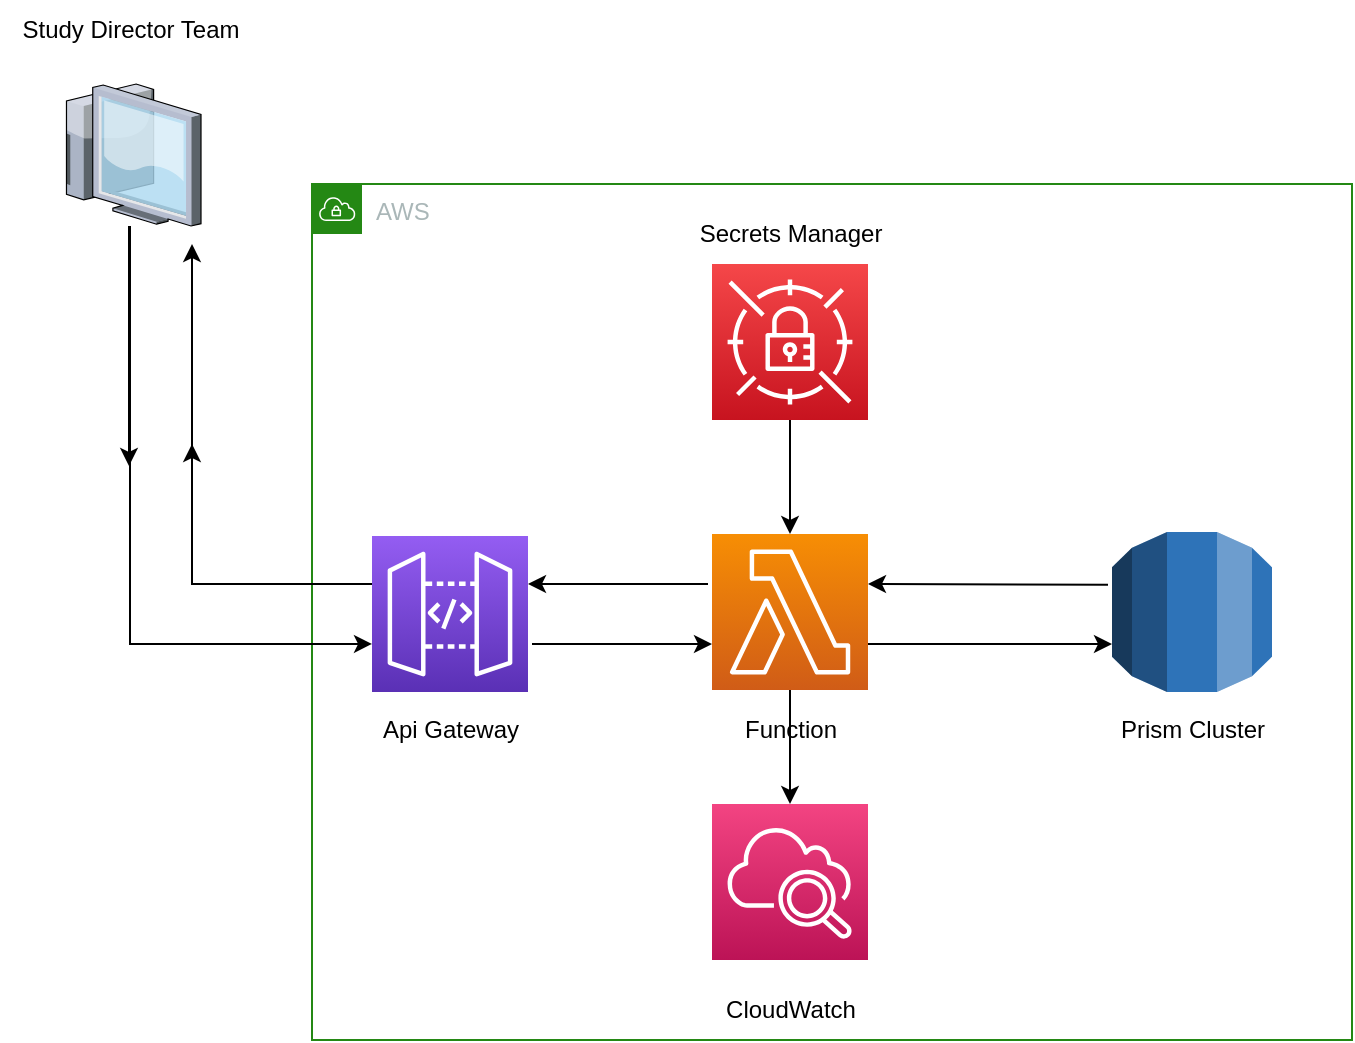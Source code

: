 <mxfile version="21.7.2" type="github">
  <diagram name="Page-1" id="lmvFxrXdW7bQYbTT4U31">
    <mxGraphModel dx="1515" dy="962" grid="1" gridSize="10" guides="1" tooltips="1" connect="1" arrows="1" fold="1" page="1" pageScale="1" pageWidth="850" pageHeight="1100" math="0" shadow="0">
      <root>
        <mxCell id="0" />
        <mxCell id="1" parent="0" />
        <mxCell id="aT2TBSqFYm2RIzVvZyf7-1" value="AWS" style="points=[[0,0],[0.25,0],[0.5,0],[0.75,0],[1,0],[1,0.25],[1,0.5],[1,0.75],[1,1],[0.75,1],[0.5,1],[0.25,1],[0,1],[0,0.75],[0,0.5],[0,0.25]];outlineConnect=0;gradientColor=none;html=1;whiteSpace=wrap;fontSize=12;fontStyle=0;container=1;pointerEvents=0;collapsible=0;recursiveResize=0;shape=mxgraph.aws4.group;grIcon=mxgraph.aws4.group_vpc;strokeColor=#248814;fillColor=none;verticalAlign=top;align=left;spacingLeft=30;fontColor=#AAB7B8;dashed=0;" vertex="1" parent="1">
          <mxGeometry x="210" y="280" width="520" height="428" as="geometry" />
        </mxCell>
        <mxCell id="aT2TBSqFYm2RIzVvZyf7-2" value="" style="outlineConnect=0;dashed=0;verticalLabelPosition=bottom;verticalAlign=top;align=center;html=1;shape=mxgraph.aws3.rds;fillColor=#2E73B8;gradientColor=none;" vertex="1" parent="aT2TBSqFYm2RIzVvZyf7-1">
          <mxGeometry x="400" y="174" width="80" height="80" as="geometry" />
        </mxCell>
        <mxCell id="aT2TBSqFYm2RIzVvZyf7-17" style="edgeStyle=orthogonalEdgeStyle;rounded=0;orthogonalLoop=1;jettySize=auto;html=1;entryX=0.5;entryY=0;entryDx=0;entryDy=0;entryPerimeter=0;" edge="1" parent="aT2TBSqFYm2RIzVvZyf7-1" source="aT2TBSqFYm2RIzVvZyf7-4" target="aT2TBSqFYm2RIzVvZyf7-6">
          <mxGeometry relative="1" as="geometry" />
        </mxCell>
        <mxCell id="aT2TBSqFYm2RIzVvZyf7-4" value="" style="sketch=0;points=[[0,0,0],[0.25,0,0],[0.5,0,0],[0.75,0,0],[1,0,0],[0,1,0],[0.25,1,0],[0.5,1,0],[0.75,1,0],[1,1,0],[0,0.25,0],[0,0.5,0],[0,0.75,0],[1,0.25,0],[1,0.5,0],[1,0.75,0]];outlineConnect=0;fontColor=#232F3E;gradientColor=#F54749;gradientDirection=north;fillColor=#C7131F;strokeColor=#ffffff;dashed=0;verticalLabelPosition=bottom;verticalAlign=top;align=center;html=1;fontSize=12;fontStyle=0;aspect=fixed;shape=mxgraph.aws4.resourceIcon;resIcon=mxgraph.aws4.secrets_manager;" vertex="1" parent="aT2TBSqFYm2RIzVvZyf7-1">
          <mxGeometry x="200" y="40" width="78" height="78" as="geometry" />
        </mxCell>
        <mxCell id="aT2TBSqFYm2RIzVvZyf7-15" style="edgeStyle=orthogonalEdgeStyle;rounded=0;orthogonalLoop=1;jettySize=auto;html=1;" edge="1" parent="aT2TBSqFYm2RIzVvZyf7-1">
          <mxGeometry relative="1" as="geometry">
            <mxPoint x="278" y="230" as="sourcePoint" />
            <mxPoint x="400" y="230" as="targetPoint" />
            <Array as="points">
              <mxPoint x="340" y="230" />
              <mxPoint x="340" y="230" />
            </Array>
          </mxGeometry>
        </mxCell>
        <mxCell id="aT2TBSqFYm2RIzVvZyf7-18" style="edgeStyle=orthogonalEdgeStyle;rounded=0;orthogonalLoop=1;jettySize=auto;html=1;exitX=0.5;exitY=1;exitDx=0;exitDy=0;exitPerimeter=0;" edge="1" parent="aT2TBSqFYm2RIzVvZyf7-1" source="aT2TBSqFYm2RIzVvZyf7-6" target="aT2TBSqFYm2RIzVvZyf7-7">
          <mxGeometry relative="1" as="geometry" />
        </mxCell>
        <mxCell id="aT2TBSqFYm2RIzVvZyf7-6" value="" style="sketch=0;points=[[0,0,0],[0.25,0,0],[0.5,0,0],[0.75,0,0],[1,0,0],[0,1,0],[0.25,1,0],[0.5,1,0],[0.75,1,0],[1,1,0],[0,0.25,0],[0,0.5,0],[0,0.75,0],[1,0.25,0],[1,0.5,0],[1,0.75,0]];outlineConnect=0;fontColor=#232F3E;gradientColor=#F78E04;gradientDirection=north;fillColor=#D05C17;strokeColor=#ffffff;dashed=0;verticalLabelPosition=bottom;verticalAlign=top;align=center;html=1;fontSize=12;fontStyle=0;aspect=fixed;shape=mxgraph.aws4.resourceIcon;resIcon=mxgraph.aws4.lambda;" vertex="1" parent="aT2TBSqFYm2RIzVvZyf7-1">
          <mxGeometry x="200" y="175" width="78" height="78" as="geometry" />
        </mxCell>
        <mxCell id="aT2TBSqFYm2RIzVvZyf7-7" value="" style="sketch=0;points=[[0,0,0],[0.25,0,0],[0.5,0,0],[0.75,0,0],[1,0,0],[0,1,0],[0.25,1,0],[0.5,1,0],[0.75,1,0],[1,1,0],[0,0.25,0],[0,0.5,0],[0,0.75,0],[1,0.25,0],[1,0.5,0],[1,0.75,0]];points=[[0,0,0],[0.25,0,0],[0.5,0,0],[0.75,0,0],[1,0,0],[0,1,0],[0.25,1,0],[0.5,1,0],[0.75,1,0],[1,1,0],[0,0.25,0],[0,0.5,0],[0,0.75,0],[1,0.25,0],[1,0.5,0],[1,0.75,0]];outlineConnect=0;fontColor=#232F3E;gradientColor=#F34482;gradientDirection=north;fillColor=#BC1356;strokeColor=#ffffff;dashed=0;verticalLabelPosition=bottom;verticalAlign=top;align=center;html=1;fontSize=12;fontStyle=0;aspect=fixed;shape=mxgraph.aws4.resourceIcon;resIcon=mxgraph.aws4.cloudwatch_2;" vertex="1" parent="aT2TBSqFYm2RIzVvZyf7-1">
          <mxGeometry x="200" y="310" width="78" height="78" as="geometry" />
        </mxCell>
        <mxCell id="aT2TBSqFYm2RIzVvZyf7-19" value="" style="endArrow=classic;html=1;rounded=0;exitX=0;exitY=0.78;exitDx=0;exitDy=0;exitPerimeter=0;" edge="1" parent="aT2TBSqFYm2RIzVvZyf7-1">
          <mxGeometry width="50" height="50" relative="1" as="geometry">
            <mxPoint x="398" y="200.4" as="sourcePoint" />
            <mxPoint x="278" y="200" as="targetPoint" />
            <Array as="points" />
          </mxGeometry>
        </mxCell>
        <mxCell id="aT2TBSqFYm2RIzVvZyf7-21" value="" style="endArrow=classic;html=1;rounded=0;" edge="1" parent="aT2TBSqFYm2RIzVvZyf7-1">
          <mxGeometry width="50" height="50" relative="1" as="geometry">
            <mxPoint x="198" y="200" as="sourcePoint" />
            <mxPoint x="108" y="200" as="targetPoint" />
            <Array as="points" />
          </mxGeometry>
        </mxCell>
        <mxCell id="aT2TBSqFYm2RIzVvZyf7-20" value="" style="endArrow=classic;html=1;rounded=0;" edge="1" parent="aT2TBSqFYm2RIzVvZyf7-1">
          <mxGeometry width="50" height="50" relative="1" as="geometry">
            <mxPoint x="110" y="230" as="sourcePoint" />
            <mxPoint x="200" y="230" as="targetPoint" />
          </mxGeometry>
        </mxCell>
        <mxCell id="aT2TBSqFYm2RIzVvZyf7-25" value="Prism Cluster" style="text;html=1;align=center;verticalAlign=middle;resizable=0;points=[];autosize=1;strokeColor=none;fillColor=none;" vertex="1" parent="aT2TBSqFYm2RIzVvZyf7-1">
          <mxGeometry x="390" y="258" width="100" height="30" as="geometry" />
        </mxCell>
        <mxCell id="aT2TBSqFYm2RIzVvZyf7-26" value="Function" style="text;html=1;align=center;verticalAlign=middle;resizable=0;points=[];autosize=1;strokeColor=none;fillColor=none;" vertex="1" parent="aT2TBSqFYm2RIzVvZyf7-1">
          <mxGeometry x="204" y="258" width="70" height="30" as="geometry" />
        </mxCell>
        <mxCell id="aT2TBSqFYm2RIzVvZyf7-27" value="CloudWatch" style="text;html=1;align=center;verticalAlign=middle;resizable=0;points=[];autosize=1;strokeColor=none;fillColor=none;" vertex="1" parent="aT2TBSqFYm2RIzVvZyf7-1">
          <mxGeometry x="194" y="398" width="90" height="30" as="geometry" />
        </mxCell>
        <mxCell id="aT2TBSqFYm2RIzVvZyf7-28" value="Secrets Manager" style="text;html=1;align=center;verticalAlign=middle;resizable=0;points=[];autosize=1;strokeColor=none;fillColor=none;" vertex="1" parent="aT2TBSqFYm2RIzVvZyf7-1">
          <mxGeometry x="184" y="10" width="110" height="30" as="geometry" />
        </mxCell>
        <mxCell id="aT2TBSqFYm2RIzVvZyf7-8" value="" style="sketch=0;points=[[0,0,0],[0.25,0,0],[0.5,0,0],[0.75,0,0],[1,0,0],[0,1,0],[0.25,1,0],[0.5,1,0],[0.75,1,0],[1,1,0],[0,0.25,0],[0,0.5,0],[0,0.75,0],[1,0.25,0],[1,0.5,0],[1,0.75,0]];outlineConnect=0;fontColor=#232F3E;gradientColor=#945DF2;gradientDirection=north;fillColor=#5A30B5;strokeColor=#ffffff;dashed=0;verticalLabelPosition=bottom;verticalAlign=top;align=center;html=1;fontSize=12;fontStyle=0;aspect=fixed;shape=mxgraph.aws4.resourceIcon;resIcon=mxgraph.aws4.api_gateway;" vertex="1" parent="aT2TBSqFYm2RIzVvZyf7-1">
          <mxGeometry x="30" y="176" width="78" height="78" as="geometry" />
        </mxCell>
        <mxCell id="aT2TBSqFYm2RIzVvZyf7-29" value="Api Gateway" style="text;html=1;align=center;verticalAlign=middle;resizable=0;points=[];autosize=1;strokeColor=none;fillColor=none;" vertex="1" parent="aT2TBSqFYm2RIzVvZyf7-1">
          <mxGeometry x="24" y="258" width="90" height="30" as="geometry" />
        </mxCell>
        <mxCell id="aT2TBSqFYm2RIzVvZyf7-9" value="" style="verticalLabelPosition=bottom;sketch=0;aspect=fixed;html=1;verticalAlign=top;strokeColor=none;align=center;outlineConnect=0;shape=mxgraph.citrix.thin_client;" vertex="1" parent="1">
          <mxGeometry x="83.5" y="230" width="71" height="71" as="geometry" />
        </mxCell>
        <mxCell id="aT2TBSqFYm2RIzVvZyf7-30" value="Study Director Team" style="text;html=1;align=center;verticalAlign=middle;resizable=0;points=[];autosize=1;strokeColor=none;fillColor=none;" vertex="1" parent="1">
          <mxGeometry x="54" y="188" width="130" height="30" as="geometry" />
        </mxCell>
        <mxCell id="aT2TBSqFYm2RIzVvZyf7-32" value="" style="endArrow=classic;html=1;rounded=0;entryX=0;entryY=0.692;entryDx=0;entryDy=0;entryPerimeter=0;" edge="1" parent="1" source="aT2TBSqFYm2RIzVvZyf7-9" target="aT2TBSqFYm2RIzVvZyf7-8">
          <mxGeometry width="50" height="50" relative="1" as="geometry">
            <mxPoint x="400" y="510" as="sourcePoint" />
            <mxPoint x="119" y="480" as="targetPoint" />
            <Array as="points">
              <mxPoint x="119" y="510" />
            </Array>
          </mxGeometry>
        </mxCell>
        <mxCell id="aT2TBSqFYm2RIzVvZyf7-33" value="" style="endArrow=classic;html=1;rounded=0;" edge="1" parent="1">
          <mxGeometry width="50" height="50" relative="1" as="geometry">
            <mxPoint x="240" y="480" as="sourcePoint" />
            <mxPoint x="150" y="310" as="targetPoint" />
            <Array as="points">
              <mxPoint x="150" y="480" />
            </Array>
          </mxGeometry>
        </mxCell>
        <mxCell id="aT2TBSqFYm2RIzVvZyf7-34" value="" style="endArrow=classic;html=1;rounded=0;" edge="1" parent="1">
          <mxGeometry width="50" height="50" relative="1" as="geometry">
            <mxPoint x="118.5" y="301" as="sourcePoint" />
            <mxPoint x="118.5" y="421" as="targetPoint" />
          </mxGeometry>
        </mxCell>
        <mxCell id="aT2TBSqFYm2RIzVvZyf7-35" value="" style="endArrow=classic;html=1;rounded=0;" edge="1" parent="1">
          <mxGeometry width="50" height="50" relative="1" as="geometry">
            <mxPoint x="150" y="480" as="sourcePoint" />
            <mxPoint x="150" y="410" as="targetPoint" />
          </mxGeometry>
        </mxCell>
      </root>
    </mxGraphModel>
  </diagram>
</mxfile>
